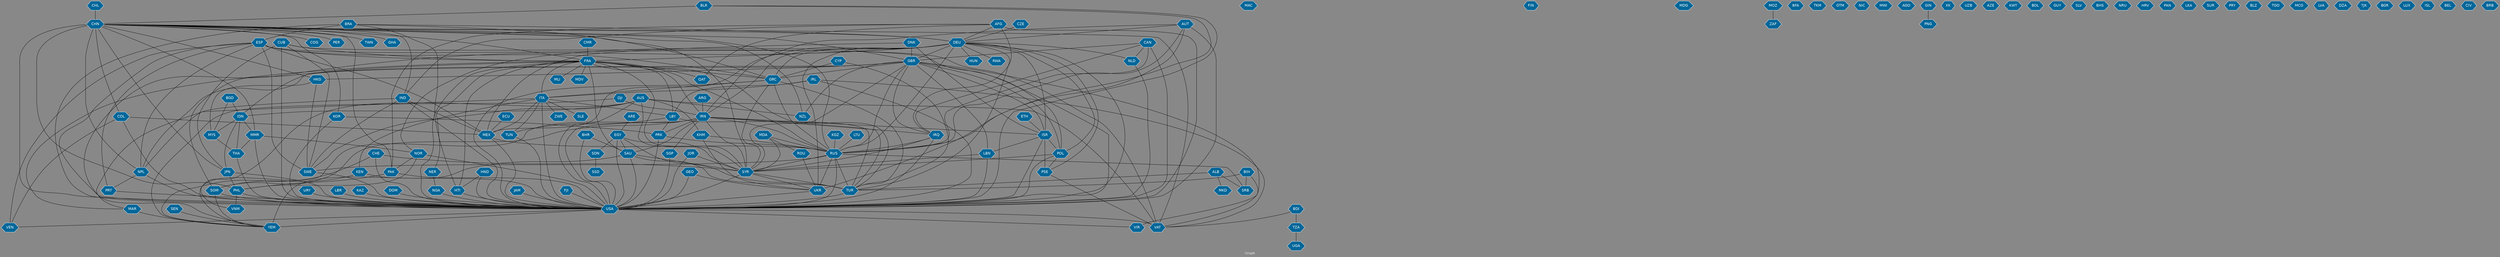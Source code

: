 // Countries together in item graph
graph {
	graph [bgcolor="#888888" fontcolor=white fontsize=12 label="Graph" outputorder=edgesfirst overlap=prism]
	node [color=white fillcolor="#006699" fontcolor=white fontname=Helvetica shape=hexagon style=filled]
	edge [arrowhead=open color=black fontcolor=white fontname=Courier fontsize=12]
		POL [label=POL]
		GBR [label=GBR]
		USA [label=USA]
		GRC [label=GRC]
		CHN [label=CHN]
		IRQ [label=IRQ]
		DEU [label=DEU]
		IRL [label=IRL]
		SYR [label=SYR]
		AUS [label=AUS]
		SSD [label=SSD]
		SDN [label=SDN]
		TUN [label=TUN]
		PRT [label=PRT]
		JPN [label=JPN]
		NGA [label=NGA]
		ISR [label=ISR]
		DNK [label=DNK]
		NPL [label=NPL]
		PHL [label=PHL]
		DJI [label=DJI]
		YEM [label=YEM]
		IRN [label=IRN]
		COG [label=COG]
		SWE [label=SWE]
		ITA [label=ITA]
		MEX [label=MEX]
		AFG [label=AFG]
		TUR [label=TUR]
		FRA [label=FRA]
		PER [label=PER]
		IDN [label=IDN]
		MAC [label=MAC]
		EGY [label=EGY]
		RUS [label=RUS]
		PAK [label=PAK]
		ESP [label=ESP]
		IND [label=IND]
		BRA [label=BRA]
		LBY [label=LBY]
		FIN [label=FIN]
		SEN [label=SEN]
		CUB [label=CUB]
		SAU [label=SAU]
		VEN [label=VEN]
		URY [label=URY]
		MKD [label=MKD]
		QAT [label=QAT]
		MMR [label=MMR]
		LBR [label=LBR]
		KAZ [label=KAZ]
		MDG [label=MDG]
		CYP [label=CYP]
		AUT [label=AUT]
		COL [label=COL]
		HUN [label=HUN]
		LBN [label=LBN]
		ZAF [label=ZAF]
		PRK [label=PRK]
		BDI [label=BDI]
		MYS [label=MYS]
		ECU [label=ECU]
		DOM [label=DOM]
		PSE [label=PSE]
		HKG [label=HKG]
		BFA [label=BFA]
		THA [label=THA]
		BGD [label=BGD]
		CHL [label=CHL]
		NZL [label=NZL]
		CHE [label=CHE]
		TKM [label=TKM]
		BIH [label=BIH]
		NOR [label=NOR]
		NLD [label=NLD]
		GTM [label=GTM]
		HND [label=HND]
		HTI [label=HTI]
		UKR [label=UKR]
		VAT [label=VAT]
		MAR [label=MAR]
		KHM [label=KHM]
		NIC [label=NIC]
		KEN [label=KEN]
		BLR [label=BLR]
		MLI [label=MLI]
		ARG [label=ARG]
		TZA [label=TZA]
		MWI [label=MWI]
		ROU [label=ROU]
		LTU [label=LTU]
		AGO [label=AGO]
		SRB [label=SRB]
		TWN [label=TWN]
		CMR [label=CMR]
		GIN [label=GIN]
		PNG [label=PNG]
		CAN [label=CAN]
		UGA [label=UGA]
		XK [label=XK]
		UZB [label=UZB]
		MOZ [label=MOZ]
		ARE [label=ARE]
		MDA [label=MDA]
		AZE [label=AZE]
		KWT [label=KWT]
		JAM [label=JAM]
		BOL [label=BOL]
		GUY [label=GUY]
		GEO [label=GEO]
		VNM [label=VNM]
		ALB [label=ALB]
		CZE [label=CZE]
		VIR [label=VIR]
		SLV [label=SLV]
		SOM [label=SOM]
		JOR [label=JOR]
		BHS [label=BHS]
		ETH [label=ETH]
		KOR [label=KOR]
		NER [label=NER]
		NRU [label=NRU]
		HRV [label=HRV]
		PAN [label=PAN]
		LKA [label=LKA]
		MDV [label=MDV]
		GHA [label=GHA]
		SGP [label=SGP]
		ZWE [label=ZWE]
		SUR [label=SUR]
		FJI [label=FJI]
		SLE [label=SLE]
		PRY [label=PRY]
		BLZ [label=BLZ]
		TGO [label=TGO]
		BHR [label=BHR]
		MCO [label=MCO]
		LVA [label=LVA]
		DZA [label=DZA]
		TJK [label=TJK]
		BGR [label=BGR]
		RWA [label=RWA]
		LUX [label=LUX]
		ISL [label=ISL]
		BEL [label=BEL]
		CIV [label=CIV]
		KGZ [label=KGZ]
		BRB [label=BRB]
			FRA -- IDN [weight=2]
			IDN -- MYS [weight=8]
			ALB -- SRB [weight=1]
			SYR -- TUR [weight=8]
			AUS -- SWE [weight=1]
			USA -- VAT [weight=4]
			GRC -- USA [weight=2]
			CHN -- NPL [weight=4]
			FRA -- IRN [weight=2]
			DEU -- POL [weight=1]
			DEU -- MEX [weight=1]
			ESP -- PRT [weight=2]
			CAN -- USA [weight=5]
			SAU -- YEM [weight=33]
			BIH -- VAT [weight=1]
			BRA -- ESP [weight=1]
			USA -- VIR [weight=2]
			THA -- USA [weight=3]
			URY -- USA [weight=2]
			ARE -- EGY [weight=2]
			CHE -- YEM [weight=1]
			IND -- MEX [weight=2]
			FRA -- ITA [weight=1]
			CHE -- SYR [weight=1]
			CYP -- TUR [weight=1]
			BRA -- HTI [weight=1]
			BLR -- USA [weight=1]
			AUT -- DEU [weight=1]
			POL -- PSE [weight=1]
			BRA -- SYR [weight=1]
			FRA -- MAR [weight=1]
			ROU -- UKR [weight=1]
			ISR -- POL [weight=1]
			DEU -- GBR [weight=1]
			IRN -- SAU [weight=3]
			KHM -- UKR [weight=1]
			AFG -- USA [weight=6]
			BRA -- USA [weight=2]
			FRA -- NER [weight=1]
			PHL -- VNM [weight=2]
			CHE -- USA [weight=6]
			PSE -- VAT [weight=7]
			JPN -- PHL [weight=5]
			CHN -- DEU [weight=1]
			ITA -- KEN [weight=2]
			IRN -- ISR [weight=2]
			SAU -- TUR [weight=2]
			LBR -- USA [weight=3]
			IND -- SWE [weight=1]
			IRL -- VAT [weight=1]
			IRN -- SGP [weight=1]
			SDN -- SSD [weight=14]
			GBR -- VIR [weight=3]
			USA -- YEM [weight=7]
			PAK -- PHL [weight=3]
			GBR -- GRC [weight=2]
			DEU -- TUR [weight=2]
			DEU -- YEM [weight=1]
			TUR -- USA [weight=5]
			FRA -- MLI [weight=3]
			LTU -- RUS [weight=2]
			ESP -- POL [weight=2]
			PRK -- USA [weight=4]
			AUT -- IRN [weight=2]
			CZE -- DEU [weight=2]
			CAN -- IRQ [weight=1]
			BDI -- VAT [weight=1]
			CHN -- GRC [weight=2]
			ISR -- LBN [weight=1]
			AUS -- KHM [weight=1]
			ESP -- MEX [weight=1]
			AFG -- DEU [weight=2]
			MMR -- THA [weight=1]
			AUT -- RUS [weight=1]
			MYS -- THA [weight=2]
			HKG -- SWE [weight=1]
			LBY -- TUN [weight=2]
			KOR -- PRK [weight=3]
			NGA -- USA [weight=6]
			DEU -- RUS [weight=11]
			JPN -- USA [weight=9]
			KOR -- USA [weight=2]
			CHN -- USA [weight=34]
			HND -- HTI [weight=2]
			ITA -- MEX [weight=1]
			GRC -- TUR [weight=3]
			GRC -- SYR [weight=1]
			CHN -- GBR [weight=1]
			MDA -- ROU [weight=2]
			CHN -- COL [weight=2]
			BGD -- MYS [weight=3]
			AFG -- IRQ [weight=2]
			AUS -- VAT [weight=1]
			RUS -- SYR [weight=3]
			ESP -- NPL [weight=1]
			IND -- USA [weight=1]
			DOM -- USA [weight=2]
			JOR -- SYR [weight=1]
			CHN -- IND [weight=4]
			CHN -- PER [weight=1]
			GBR -- HKG [weight=1]
			CHN -- TWN [weight=9]
			AFG -- QAT [weight=2]
			GBR -- ISR [weight=2]
			ALB -- MKD [weight=2]
			COL -- VEN [weight=3]
			ALB -- TUR [weight=1]
			FRA -- HTI [weight=1]
			IRQ -- RUS [weight=1]
			IDN -- JPN [weight=1]
			DEU -- RWA [weight=1]
			EGY -- USA [weight=4]
			CHL -- CHN [weight=2]
			LBY -- PRK [weight=1]
			CHN -- JPN [weight=4]
			FRA -- SAU [weight=2]
			KAZ -- USA [weight=2]
			CAN -- GBR [weight=1]
			LBN -- SYR [weight=5]
			UKR -- USA [weight=5]
			RUS -- SRB [weight=2]
			IRQ -- SYR [weight=1]
			BLR -- CHN [weight=2]
			CHN -- FRA [weight=2]
			ISR -- USA [weight=10]
			DEU -- GRC [weight=8]
			CUB -- VAT [weight=6]
			GBR -- RUS [weight=1]
			SEN -- YEM [weight=1]
			KEN -- SOM [weight=1]
			FRA -- GRC [weight=4]
			COL -- MEX [weight=1]
			IRN -- YEM [weight=9]
			POL -- USA [weight=4]
			KEN -- USA [weight=3]
			IDN -- MMR [weight=4]
			BHR -- SAU [weight=1]
			BDI -- TZA [weight=1]
			DEU -- NOR [weight=1]
			KGZ -- RUS [weight=1]
			GBR -- SYR [weight=3]
			AFG -- IND [weight=1]
			GRC -- RUS [weight=1]
			IRN -- RUS [weight=3]
			DEU -- PSE [weight=1]
			GIN -- PNG [weight=9]
			FRA -- MDV [weight=1]
			JAM -- USA [weight=4]
			ISR -- PSE [weight=19]
			HND -- USA [weight=1]
			GBR -- NPL [weight=1]
			PHL -- USA [weight=1]
			NPL -- PRT [weight=1]
			PAK -- USA [weight=2]
			BIH -- SRB [weight=1]
			CUB -- USA [weight=33]
			IRN -- IRQ [weight=2]
			GRC -- ITA [weight=1]
			CMR -- FRA [weight=1]
			IRL -- LBY [weight=2]
			BRA -- DEU [weight=1]
			HTI -- USA [weight=3]
			ESP -- FRA [weight=3]
			GBR -- LBN [weight=1]
			CHN -- NZL [weight=2]
			CAN -- NLD [weight=2]
			AUS -- USA [weight=1]
			ESP -- VEN [weight=2]
			SWE -- USA [weight=1]
			GEO -- USA [weight=1]
			CHN -- MMR [weight=2]
			ITA -- MAR [weight=1]
			NLD -- USA [weight=2]
			SYR -- UKR [weight=1]
			GBR -- NZL [weight=2]
			FRA -- SYR [weight=1]
			EGY -- SDN [weight=1]
			DEU -- IRN [weight=1]
			TZA -- UGA [weight=1]
			PRT -- USA [weight=1]
			AUS -- NZL [weight=1]
			ESP -- SWE [weight=1]
			IRN -- SOM [weight=1]
			CHN -- PHL [weight=6]
			SOM -- USA [weight=3]
			ETH -- ISR [weight=2]
			BGD -- IDN [weight=1]
			RUS -- UKR [weight=16]
			MMR -- USA [weight=4]
			FRA -- RUS [weight=1]
			IRN -- USA [weight=33]
			GEO -- UKR [weight=2]
			GBR -- POL [weight=2]
			DNK -- ISR [weight=1]
			IRN -- TUR [weight=1]
			MEX -- RUS [weight=2]
			AUT -- UKR [weight=1]
			LBY -- TUR [weight=1]
			ITA -- ZWE [weight=1]
			ESP -- USA [weight=3]
			DJI -- YEM [weight=5]
			CHN -- KOR [weight=2]
			ECU -- MEX [weight=1]
			DNK -- MEX [weight=1]
			DEU -- NLD [weight=1]
			GBR -- USA [weight=7]
			DEU -- ISR [weight=2]
			SGP -- USA [weight=1]
			IRN -- SYR [weight=2]
			EGY -- SYR [weight=1]
			NOR -- PAK [weight=2]
			MEX -- USA [weight=10]
			ITA -- TUN [weight=4]
			ESP -- GRC [weight=4]
			SYR -- USA [weight=19]
			DEU -- UKR [weight=2]
			CAN -- RUS [weight=3]
			FRA -- USA [weight=2]
			IDN -- THA [weight=2]
			USA -- VEN [weight=2]
			EGY -- SAU [weight=1]
			CUB -- FRA [weight=1]
			RUS -- TUR [weight=1]
			IRN -- PRK [weight=2]
			ITA -- LBY [weight=5]
			RUS -- SWE [weight=2]
			DNK -- GBR [weight=1]
			CHN -- VAT [weight=1]
			DJI -- IRN [weight=4]
			IRL -- ITA [weight=1]
			CUB -- JPN [weight=1]
			IRQ -- USA [weight=16]
			NER -- NGA [weight=2]
			KHM -- RUS [weight=2]
			LBN -- USA [weight=1]
			MDA -- SYR [weight=1]
			AUS -- IDN [weight=1]
			EGY -- TUR [weight=1]
			BIH -- TUR [weight=2]
			HKG -- MYS [weight=2]
			AUS -- SYR [weight=1]
			FRA -- TUR [weight=1]
			MOZ -- ZAF [weight=5]
			SOM -- YEM [weight=2]
			IRL -- USA [weight=4]
			DEU -- FRA [weight=5]
			GBR -- IRQ [weight=1]
			MDA -- RUS [weight=1]
			MAR -- YEM [weight=3]
			SAU -- SYR [weight=2]
			NOR -- USA [weight=2]
			FJI -- USA [weight=1]
			CHN -- RUS [weight=1]
			TUN -- USA [weight=1]
			RUS -- USA [weight=17]
			FRA -- QAT [weight=1]
			CHN -- GHA [weight=2]
			DEU -- USA [weight=15]
			IND -- NPL [weight=1]
			POL -- SYR [weight=1]
			AUT -- USA [weight=3]
			CHN -- COG [weight=1]
			COL -- USA [weight=2]
			NOR -- PHL [weight=1]
			JOR -- USA [weight=2]
			ITA -- SLE [weight=1]
			PRK -- RUS [weight=2]
			BLR -- RUS [weight=1]
			ITA -- USA [weight=3]
			BHR -- USA [weight=3]
			CYP -- GRC [weight=1]
			CHN -- PAK [weight=2]
			MMR -- NOR [weight=2]
			NPL -- USA [weight=12]
			AFG -- PAK [weight=1]
			FRA -- LBY [weight=1]
			GBR -- SOM [weight=1]
			CUB -- SWE [weight=1]
			AUS -- VNM [weight=2]
			DEU -- HUN [weight=1]
			ARG -- IRN [weight=2]
			CHN -- HKG [weight=5]
			SAU -- USA [weight=10]
}
